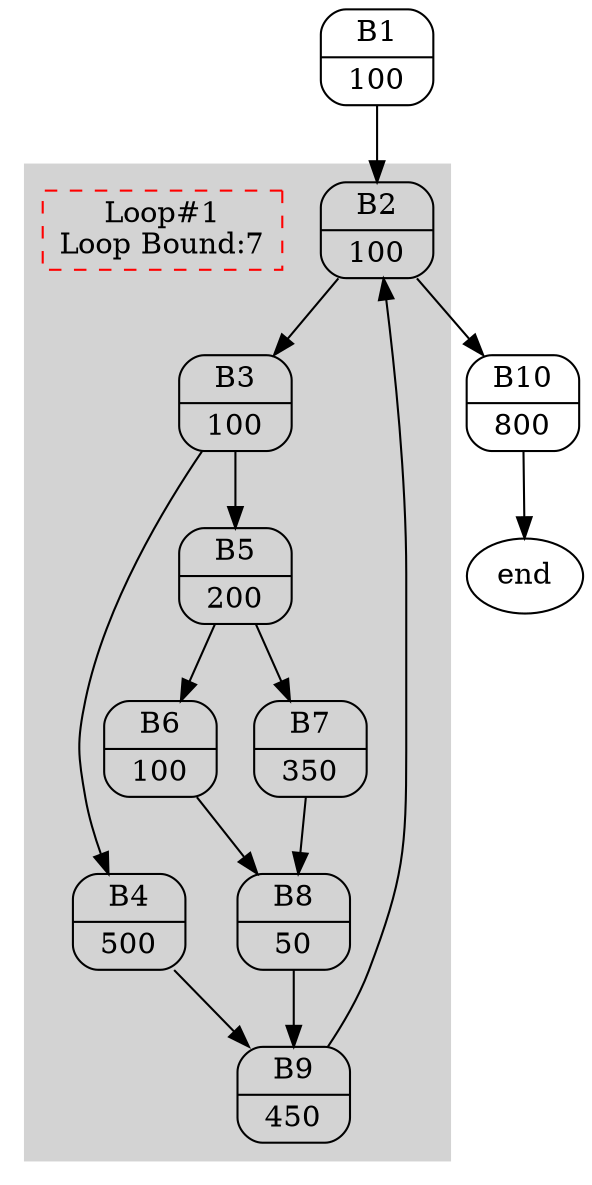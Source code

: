 digraph task3 {
	subgraph cluster0 {
		style = filled;
		color = lightgrey;
		proc2 -> proc3;
		proc3 -> proc4;
		proc3 -> proc5;
		proc4 -> proc9;
		proc5 -> proc6;
		proc5 -> proc7;
		proc6 -> proc8;
		proc7 -> proc8;
		proc8 -> proc9;
		proc9 -> proc2;
		A [
		 label="Loop#1\nLoop Bound:7"
		 width = 1
		 shape = box
		 style = dashed
		 color = red
		 size = 5
		];
		//{rank=same; proc5, proc6}

	}
	subgraph Basic_Block {
		proc1 [label = "{<f0> B1|<f1> 100}" shape = Mrecord];
		proc2 [label = "{<f0> B2|<f1> 100}" shape = Mrecord];
		proc3 [label = "{<f0> B3|<f1> 100}" shape = Mrecord];
		proc4 [label = "{<f0> B4|<f1> 500}" shape = Mrecord];
		proc5 [label = "{<f0> B5|<f1> 200}" shape = Mrecord];
		proc6 [label = "{<f0> B6|<f1> 100}" shape = Mrecord];
		proc7 [label = "{<f0> B7|<f1> 350}" shape = Mrecord];
		proc8 [label = "{<f0> B8|<f1> 50}" shape = Mrecord];
		proc9 [label = "{<f0> B9|<f1> 450}" shape = Mrecord];
		proc10 [label = "{<f0> B10|<f1> 800}" shape = Mrecord];
	}
	proc1 -> proc2;
	proc2 -> proc10;
	proc10 -> end;
}
